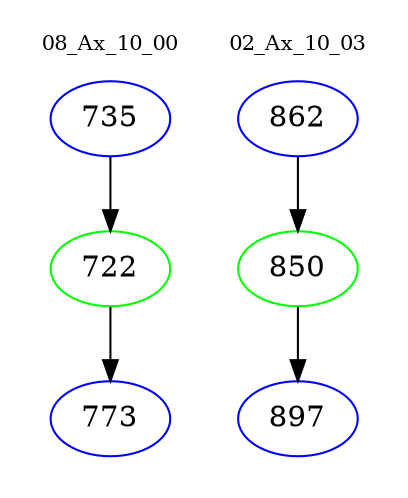 digraph{
subgraph cluster_0 {
color = white
label = "08_Ax_10_00";
fontsize=10;
T0_735 [label="735", color="blue"]
T0_735 -> T0_722 [color="black"]
T0_722 [label="722", color="green"]
T0_722 -> T0_773 [color="black"]
T0_773 [label="773", color="blue"]
}
subgraph cluster_1 {
color = white
label = "02_Ax_10_03";
fontsize=10;
T1_862 [label="862", color="blue"]
T1_862 -> T1_850 [color="black"]
T1_850 [label="850", color="green"]
T1_850 -> T1_897 [color="black"]
T1_897 [label="897", color="blue"]
}
}
